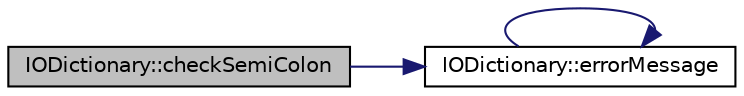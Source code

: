 digraph "IODictionary::checkSemiColon"
{
 // LATEX_PDF_SIZE
  bgcolor="transparent";
  edge [fontname="Helvetica",fontsize="10",labelfontname="Helvetica",labelfontsize="10"];
  node [fontname="Helvetica",fontsize="10",shape=record];
  rankdir="LR";
  Node1 [label="IODictionary::checkSemiColon",height=0.2,width=0.4,color="black", fillcolor="grey75", style="filled", fontcolor="black",tooltip=" "];
  Node1 -> Node2 [color="midnightblue",fontsize="10",style="solid",fontname="Helvetica"];
  Node2 [label="IODictionary::errorMessage",height=0.2,width=0.4,color="black",URL="$classIODictionary.html#a330dbe95a8d638be5a4a01366e954cef",tooltip=" "];
  Node2 -> Node2 [color="midnightblue",fontsize="10",style="solid",fontname="Helvetica"];
}

